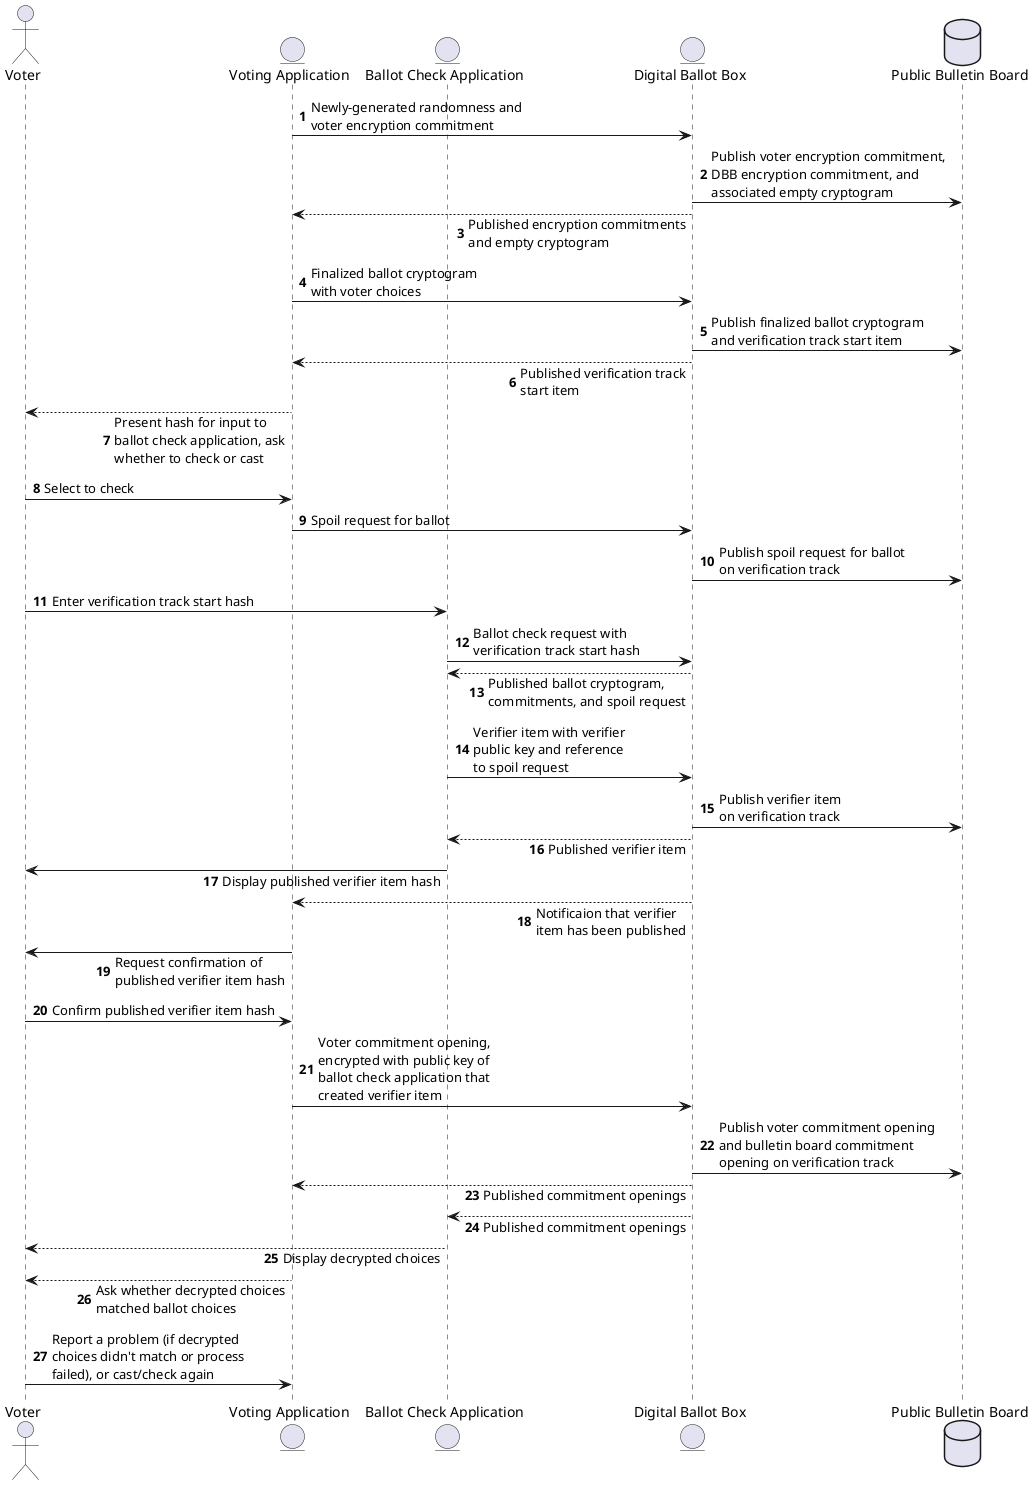 @startuml

skinparam sequenceMessageAlign direction
skinparam responseMessageBelowArrow true
autonumber

actor Voter
entity VotingApplication as "Voting Application"
entity BallotCheckApplication as "Ballot Check Application"
entity DigitalBallotBox as "Digital Ballot Box"
database PublicBulletinBoard as "Public Bulletin Board"

VotingApplication -> DigitalBallotBox: Newly-generated randomness and\nvoter encryption commitment
DigitalBallotBox -> PublicBulletinBoard: Publish voter encryption commitment,\nDBB encryption commitment, and\nassociated empty cryptogram
VotingApplication <-- DigitalBallotBox: Published encryption commitments\nand empty cryptogram
VotingApplication -> DigitalBallotBox: Finalized ballot cryptogram\nwith voter choices
DigitalBallotBox -> PublicBulletinBoard: Publish finalized ballot cryptogram\nand verification track start item
VotingApplication <-- DigitalBallotBox: Published verification track\nstart item
Voter <-- VotingApplication: Present hash for input to\nballot check application, ask\nwhether to check or cast
Voter -> VotingApplication: Select to check
VotingApplication -> DigitalBallotBox: Spoil request for ballot
DigitalBallotBox -> PublicBulletinBoard: Publish spoil request for ballot\non verification track
Voter -> BallotCheckApplication: Enter verification track start hash
BallotCheckApplication -> DigitalBallotBox: Ballot check request with\nverification track start hash
BallotCheckApplication <-- DigitalBallotBox: Published ballot cryptogram,\ncommitments, and spoil request
BallotCheckApplication -> DigitalBallotBox: Verifier item with verifier\npublic key and reference\nto spoil request
DigitalBallotBox -> PublicBulletinBoard: Publish verifier item\non verification track
BallotCheckApplication <-- DigitalBallotBox: Published verifier item
Voter <- BallotCheckApplication: Display published verifier item hash
VotingApplication <-- DigitalBallotBox: Notificaion that verifier\nitem has been published
Voter <- VotingApplication: Request confirmation of\npublished verifier item hash
Voter -> VotingApplication: Confirm published verifier item hash
VotingApplication -> DigitalBallotBox: Voter commitment opening,\nencrypted with public key of\nballot check application that\ncreated verifier item
DigitalBallotBox -> PublicBulletinBoard: Publish voter commitment opening\nand bulletin board commitment\nopening on verification track
VotingApplication <-- DigitalBallotBox: Published commitment openings
BallotCheckApplication <-- DigitalBallotBox: Published commitment openings
Voter <-- BallotCheckApplication: Display decrypted choices
Voter <-- VotingApplication: Ask whether decrypted choices\nmatched ballot choices
Voter -> VotingApplication: Report a problem (if decrypted\nchoices didn't match or process\nfailed), or cast/check again

@enduml
